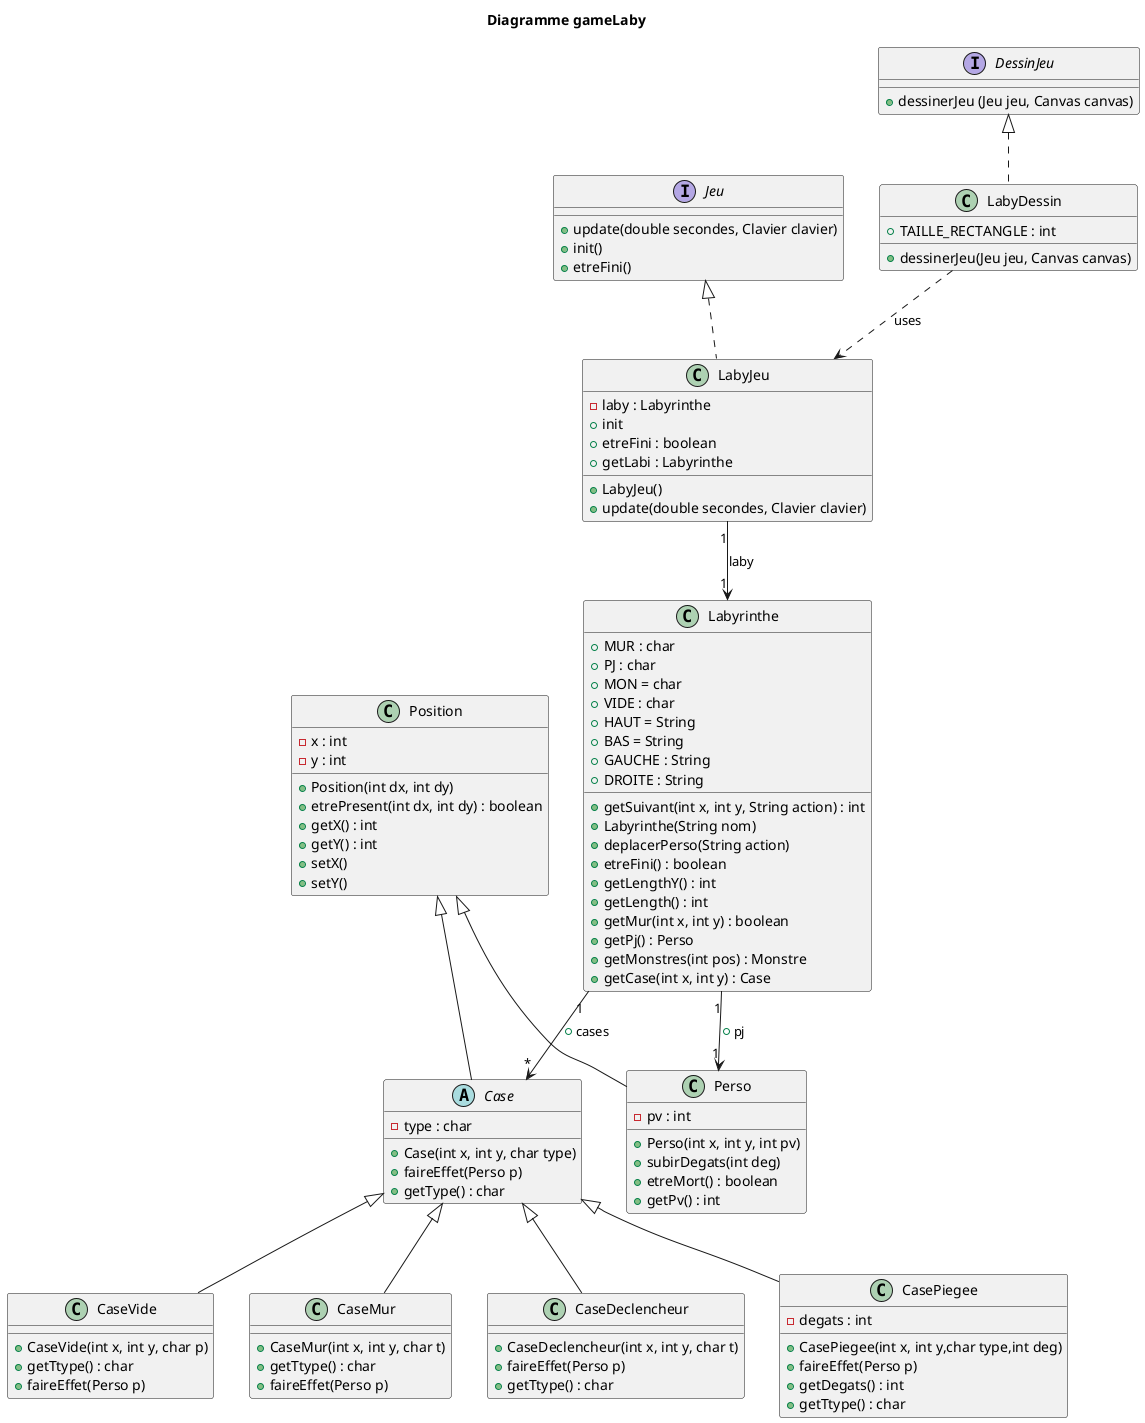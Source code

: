 @startuml
'https://plantuml.com/class-diagram

title Diagramme gameLaby

interface Jeu {
    +update(double secondes, Clavier clavier)
    +init()
    +etreFini()
    }

interface DessinJeu {
    +dessinerJeu (Jeu jeu, Canvas canvas)
    }



class LabyDessin{
    +TAILLE_RECTANGLE : int
    +dessinerJeu(Jeu jeu, Canvas canvas)
}

class LabyJeu{
    -laby : Labyrinthe
    +LabyJeu()
    +update(double secondes, Clavier clavier)
    +init
    +etreFini : boolean
    +getLabi : Labyrinthe
    }

class Position{
    -x : int
    -y : int
    +Position(int dx, int dy)
    +etrePresent(int dx, int dy) : boolean
    +getX() : int
    +getY() : int
    +setX()
    +setY()
    }

abstract Case {
    - type : char
    +Case(int x, int y, char type)
    +faireEffet(Perso p)
    +getType() : char

    }


class Perso {
    -pv : int
    +Perso(int x, int y, int pv)
    +subirDegats(int deg)
    +etreMort() : boolean
    +getPv() : int
}

'class Monstre {
'    -PointsAttaque : int
'    +Monstre(int x, int y,char type, int ptsAtt)
'    +faireEffet(Perso p)
'    +getPointsAttaque() : int
'}

class Labyrinthe{
    +MUR : char
    +PJ : char
    +MON = char
    +VIDE : char
    +HAUT = String
    +BAS = String
    +GAUCHE : String
    +DROITE : String
    +getSuivant(int x, int y, String action) : int
    +Labyrinthe(String nom)
    +deplacerPerso(String action)
    +etreFini() : boolean
     +getLengthY() : int
     +getLength() : int
     +getMur(int x, int y) : boolean
     +getPj() : Perso
     +getMonstres(int pos) : Monstre
     +getCase(int x, int y) : Case


    }

class CaseVide {
    +CaseVide(int x, int y, char p)
    +getTtype() : char
    +faireEffet(Perso p)
}

class CaseMur {
    +CaseMur(int x, int y, char t)
    +getTtype() : char
    +faireEffet(Perso p)
}

class CaseDeclencheur {
    +CaseDeclencheur(int x, int y, char t)
    +faireEffet(Perso p)
    +getTtype() : char

}

class CasePiegee {
    -degats : int
    +CasePiegee(int x, int y,char type,int deg)
    +faireEffet(Perso p)
    +getDegats() : int
    +getTtype() : char

}


DessinJeu <|.. LabyDessin
Jeu <|.. LabyJeu
Position <|-- Perso
Position <|-- Case
'CaseEffet <|-- Monstre
Labyrinthe "1" --> "1" Perso : +pj
Labyrinthe "1" --> "*" Case : +cases
LabyDessin ..> LabyJeu : uses
LabyJeu "1" --> "1" Labyrinthe : laby
Case <|-- CaseVide
Case <|-- CaseMur
Case <|-- CasePiegee
Case <|-- CaseDeclencheur


@enduml